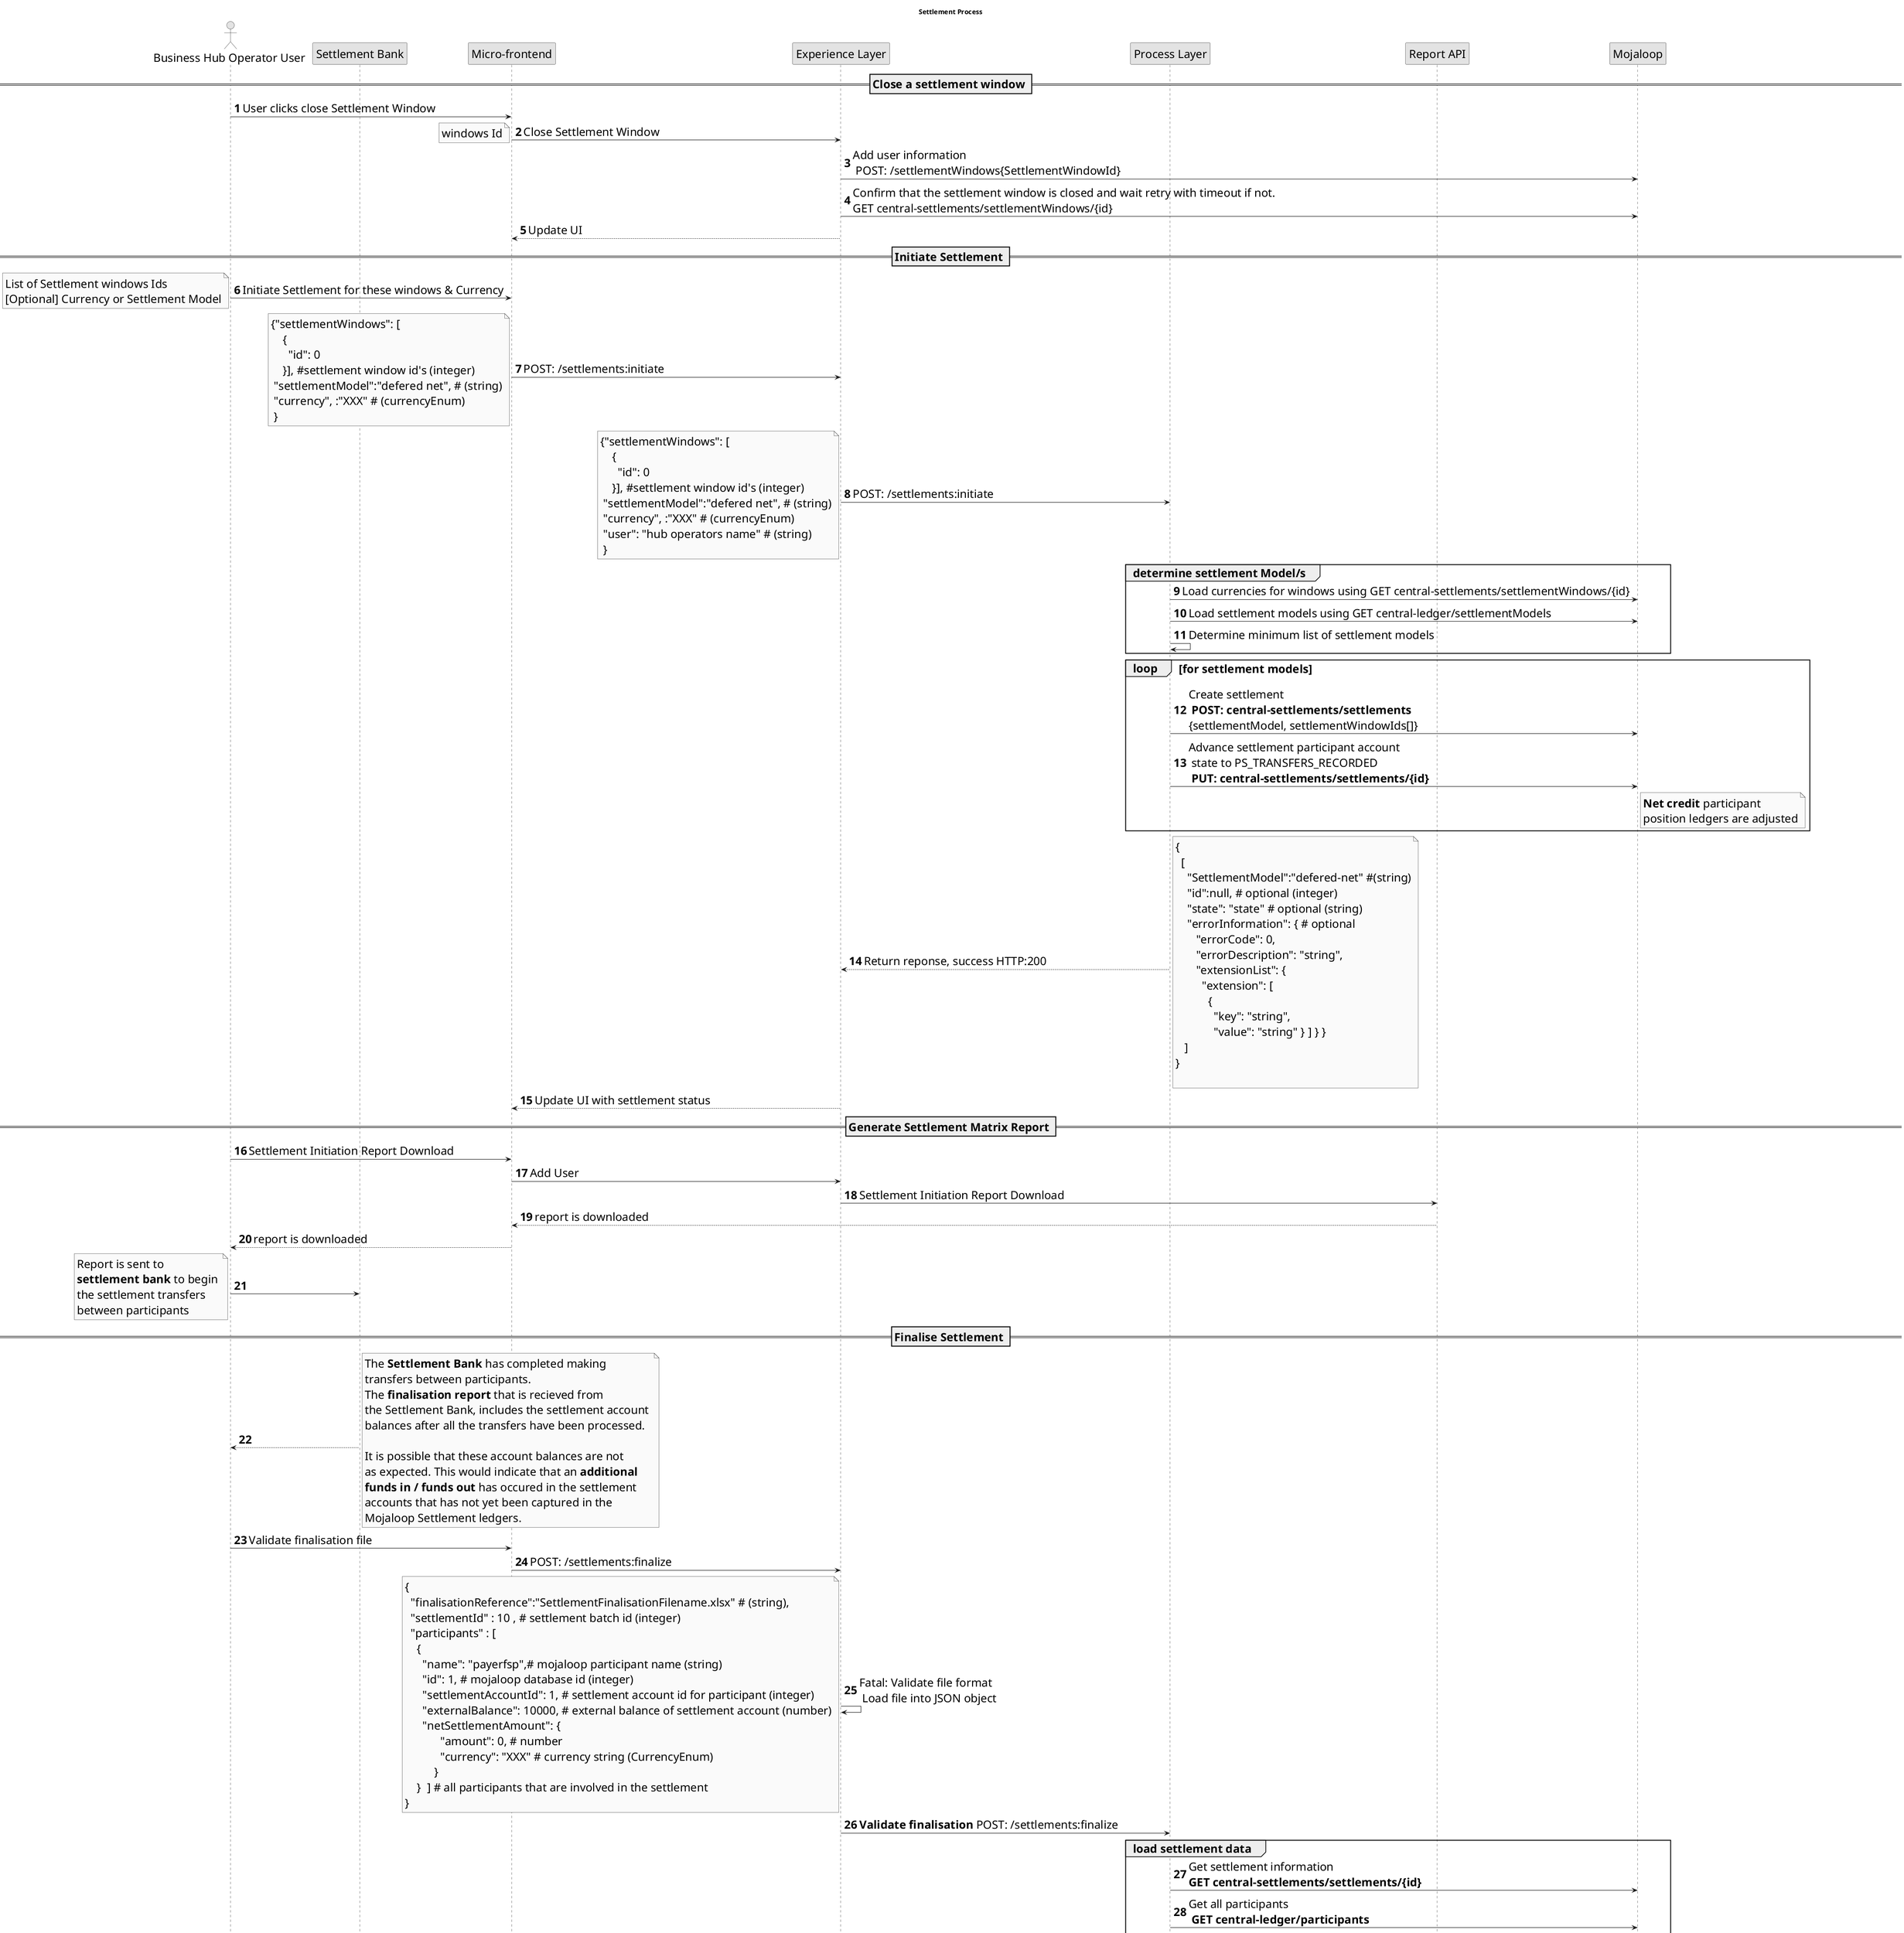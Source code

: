 @startuml settlementProcessAPI
skinparam activityFontSize 4
skinparam activityDiamondFontSize 30
skinparam activityArrowFontSize 24
skinparam defaultFontSize 24
skinparam noteFontSize 24
skinparam monochrome true
autonumber

title Settlement Process

actor "Business Hub Operator User" as bu

participant "Settlement Bank" as sbank
participant "Micro-frontend" as ui
participant "Experience Layer" as el
participant "Process Layer" as pl
participant "Report API" as report
participant "Mojaloop" as moja

== Close a settlement window ==
bu->ui: User clicks close Settlement Window
ui->el: Close Settlement Window
note left
windows Id
end note
el->moja: Add user information\n POST: /settlementWindows{SettlementWindowId}
el->moja: Confirm that the settlement window is closed and wait retry with timeout if not.  \nGET central-settlements/settlementWindows/{id}
el-->ui: Update UI
== Initiate Settlement ==
bu->ui: Initiate Settlement for these windows & Currency

note left
List of Settlement windows Ids
[Optional] Currency or Settlement Model
end note

ui->el: POST: /settlements:initiate 
note left
{"settlementWindows": [
    {
      "id": 0
    }], #settlement window id's (integer)
 "settlementModel":"defered net", # (string)
 "currency", :"XXX" # (currencyEnum)
 }
end note
el->pl: POST: /settlements:initiate
note left
{"settlementWindows": [
    {
      "id": 0
    }], #settlement window id's (integer)
 "settlementModel":"defered net", # (string)
 "currency", :"XXX" # (currencyEnum)
 "user": "hub operators name" # (string) 
 }
end note
group determine settlement Model/s 
pl->moja: Load currencies for windows using GET central-settlements/settlementWindows/{id}
pl->moja: Load settlement models using GET central-ledger/settlementModels 
pl->pl: Determine minimum list of settlement models
end

loop for settlement models
pl->moja: Create settlement \n **POST: central-settlements/settlements** \n{settlementModel, settlementWindowIds[]}
pl->moja: Advance settlement participant account\n state to PS_TRANSFERS_RECORDED \n **PUT: central-settlements/settlements/{id}**
note right moja
**Net credit** participant 
position ledgers are adjusted
end note
end loop
pl-->el: Return reponse, success HTTP:200
note right
 {
   [
     "SettlementModel":"defered-net" #(string)
     "id":null, # optional (integer)
     "state": "state" # optional (string)
     "errorInformation": { # optional
        "errorCode": 0,
        "errorDescription": "string",
        "extensionList": {
          "extension": [
            {
              "key": "string",
              "value": "string" } ] } }
    ]
 }

end note
el-->ui: Update UI with settlement status

== Generate Settlement Matrix Report ==
bu->ui: Settlement Initiation Report Download
ui->el: Add User
el->report: Settlement Initiation Report Download
report-->ui: report is downloaded
ui-->bu:report is downloaded
bu->sbank:
note left
Report is sent to 
**settlement bank** to begin 
the settlement transfers 
between participants
end note

== Finalise Settlement ==
sbank-->bu: 
note right
The **Settlement Bank** has completed making
transfers between participants.
The **finalisation report** that is recieved from 
the Settlement Bank, includes the settlement account 
balances after all the transfers have been processed.

It is possible that these account balances are not
as expected. This would indicate that an **additional** 
**funds in / funds out** has occured in the settlement 
accounts that has not yet been captured in the 
Mojaloop Settlement ledgers.
end note
bu -> ui: Validate finalisation file
ui -> el: POST: /settlements:finalize
el -> el: Fatal: Validate file format \n Load file into JSON object
note left 
{
  "finalisationReference":"SettlementFinalisationFilename.xlsx" # (string),
  "settlementId" : 10 , # settlement batch id (integer) 
  "participants" : [
    { 
      "name": "payerfsp",# mojaloop participant name (string) 
      "id": 1, # mojaloop database id (integer)
      "settlementAccountId": 1, # settlement account id for participant (integer)
      "externalBalance": 10000, # external balance of settlement account (number)
      "netSettlementAmount": {
            "amount": 0, # number
            "currency": "XXX" # currency string (CurrencyEnum)
          }
    }  ] # all participants that are involved in the settlement
}
end note

el -> pl: **Validate finalisation** POST: /settlements:finalize
group load settlement data
pl->moja: Get settlement information \n**GET central-settlements/settlements/{id}**
pl->moja: Get all participants\n **GET central-ledger/participants**
pl->moja: Get all participants limits\n **GET central-ledger/participants/limits**
pl->moja: For each participant get account balance\n **GET central-ledger/participants/{name}/accounts**
end
group Process validation 
pl -> pl: Fatal: Validate Participants and their \n accounts ids are valid, match, \nand are the correct type, and correct currency
pl -> pl: Fatal: Validate Settlement Id non-matching
pl -> pl: Fatal: Validate Participant Settlement data \ntransfer sum is zero
pl -> pl: Fatal: Validate Participant Settlement data \nmatches net settlement amount
end
group Calculate Adjustments and Warnings
pl -> pl: Non fatal: Validate Participant Settlement \nbalance is expected \n Return warnings if there are discrepencies
pl -> pl: Non fatal: Validate Participant Settlement \nbalance is zero or positive
end 
pl--> el: Return finalisation validation results
note right
  {
    "finalisationId": "GUIDv4", # Guid version 4 (string)
    "valid":true, # (boolean) true if none failure error
    "errors": [{"type": "string", "message": "description", "errorInformation": {...}}],
    "warnings": [{"type": "string", "message": "description", "errorInformation": {...}}]
  }
end note
el--> ui: Show validation results to user
ui--> bu: 

bu -> ui: User confirms proceeding with finalisation
ui -> el: **Confirm Finalisation** POST: /settlements:confirmFinalize
note left
{
  finalisationId:"GUIDv4", (string)
  "settlementId" : 10 , # settlement batch id (integer) 
  balanceSettlementOption: true # (boolean)
}
end note
el -> pl: **Confirm Finalisation** POST: /settlements:confirmFinalize
note left
{
  "finalisationId":"GUIDv4", (string)
  "settlementId" : 10 , # settlement batch id (integer) 
  "balanceSettlementOption":true, # (boolean)
  "user":"userName" # (string)
}
end note

loop for each settlement debit participant
' pl->moja: [Remove if Liquidity adjustment includes settlement account check]\nadjust ndc: PUT /participants/{name}/limits
alt if balanceSettlementOption is true 
pl->moja: Adjust settlment account according to settlement (funds Out)\n POST central-ledger/participants/{name}/accounts/{id}\nConfirm PUT /participants/{name}/accounts/{id}/transfers/{transferId}
end

pl->moja: Advance state to Settled\nPUT central-settlements/settlements/{sid}/participants/{pid}/accounts/{aid} \n PUT /settlements/{sid}/participants/{pid}
note right moja
**Net debit** participant 
   position ledgers are adjusted
end note

end loop
loop for each settlement credit participant
' pl->moja: [Remove if Liquidity adjustment includes settlement account check]\n adjust ndc: PUT /participants/{name}/limits
alt if balanceSettlementOption is true 
pl->moja: Adjust settlment account according to settlement (funds In)\n POST /participants/{name}/accounts/{id}
end
note left pl
  reason: "Settlement Finanisation"
  extension list: 
    [ { 'key'='user', 'value'='username'},
      { 'key'='reference', 'value'='finalisatonReference'} ]
end note
pl->moja: Advance state to Settled\nPUT central-settlements/settlements/{sid}/participants/{pid}/accounts/{aid} \n PUT /settlements/{sid}/participants/{pid}
end loop
alt if balanceSettlementOption is true 
loop For each participant rebalance Settlement account  
pl->moja: Get latest balance \n **GET central-ledger/participants/{name}/accounts**
pl->moja: if < actual balance then\n increase balance (funds In)\n POST central-ledger/participants/{name}/accounts/{id}
pl->moja: if > actual balance then\n decrease balance (funds Out)\n POST central-ledger/participants/{name}/accounts/{id}\nConfirm PUT /participants/{name}/accounts/{id}/transfers/{transferId}
note left pl
  reason: "Settlement Rebalance"
  extension list: 
    [ { 'key'='user', 'value'='username'},
      { 'key'='reference', 'value'='finalisatonReference'} ]
end note
pl->moja: Confirm correct balance\n **GET central-ledger/participants/{name}/accounts**
end 
end

pl-->el: Response
note right 
  {
    "state": "string",
    "participants" : [
    { 
      "name": "payerfsp",# mojaloop participant name (string) 
      "id": 1, # mojaloop database id (integer)
      "settlementAccountId": 1, # settlement account id for participant (integer)
      "errors": [{"type": "string", "message": "description", "errorInformation": {...}}] # errorInformation std fspiop error information object
    }]
  }
end note
el-->ui: Settlement \n Process \n Completed (Update settlement Status or display errors)

@enduml
